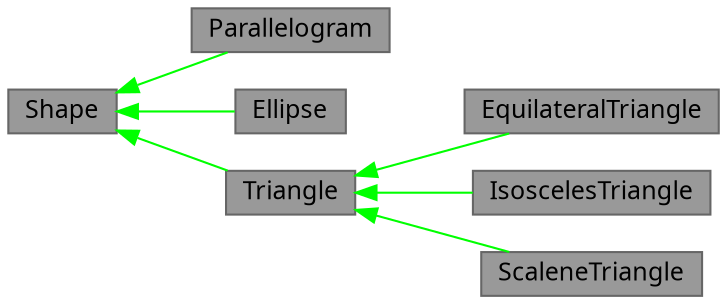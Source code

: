 digraph "Inheritance Tree"
{
  bgcolor = "transparent"
  edge [fontname="Geist Mono",fontsize=12,labelfontname="Geist Mono",labelfontsize=12]
  node [fontname="Geist Mono",fontsize=12,shape=box,height=0.2,width=0.4]
  rankdir=LR

  Shape [id="Shape",label="Shape",height=0.2,width=0.4,color="gray40", fillcolor="grey60", style="filled", fontcolor="black",tooltip="Base class for all shapes."]

  Parallelogram [id="Parallelogram",label="Parallelogram",height=0.2,width=0.4,color="gray40", fillcolor="grey60", style="filled", fontcolor="black",tooltip="Class representing a parallelogram."]
  Ellipse [id="Ellipse",label="Ellipse",height=0.2,width=0.4,color="gray40", fillcolor="grey60", style="filled", fontcolor="black",tooltip="Class representing an ellipse."]
  Triangle [id="Triangle",label="Triangle",height=0.2,width=0.4,color="gray40", fillcolor="grey60", style="filled", fontcolor="black",tooltip="Class representing a triangle."]
  EquilateralTriangle [id="EquilateralTriangle",label="EquilateralTriangle",height=0.2,width=0.4,color="gray40", fillcolor="grey60", style="filled", fontcolor="black",tooltip="Class representing an equilateral triangle."]
  IsoscelesTriangle [id="IsoscelesTriangle",label="IsoscelesTriangle",height=0.2,width=0.4,color="gray40", fillcolor="grey60", style="filled", fontcolor="black",tooltip="Class representing an isosceles triangle."]
  ScaleneTriangle [id="ScaleneTriangle",label="ScaleneTriangle",height=0.2,width=0.4,color="gray40", fillcolor="grey60", style="filled", fontcolor="black",tooltip="Class representing a scalene triangle."]

  Shape -> Parallelogram [id="Shape->Parallelogram",dir="back",color="green"]
  Shape -> Ellipse [id="Shape->Ellipse",dir="back",color="green"]
  Shape -> Triangle [id="Shape->Triangle",dir="back",color="green"]
  Triangle -> EquilateralTriangle [id="Triangle->EquilateralTriangle",dir="back",color="green"]
  Triangle -> IsoscelesTriangle [id="Triangle->IsoscelesTriangle",dir="back",color="green"]
  Triangle -> ScaleneTriangle [id="Triangle->ScaleneTriangle",dir="back",color="green"]
}
